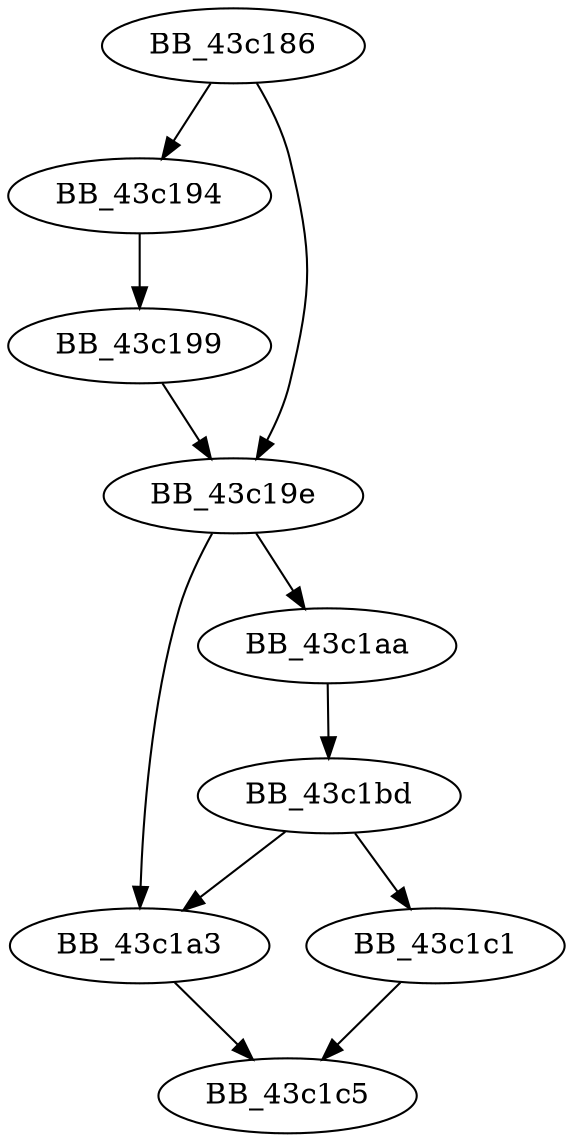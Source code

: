 DiGraph __putwch_nolock{
BB_43c186->BB_43c194
BB_43c186->BB_43c19e
BB_43c194->BB_43c199
BB_43c199->BB_43c19e
BB_43c19e->BB_43c1a3
BB_43c19e->BB_43c1aa
BB_43c1a3->BB_43c1c5
BB_43c1aa->BB_43c1bd
BB_43c1bd->BB_43c1a3
BB_43c1bd->BB_43c1c1
BB_43c1c1->BB_43c1c5
}
